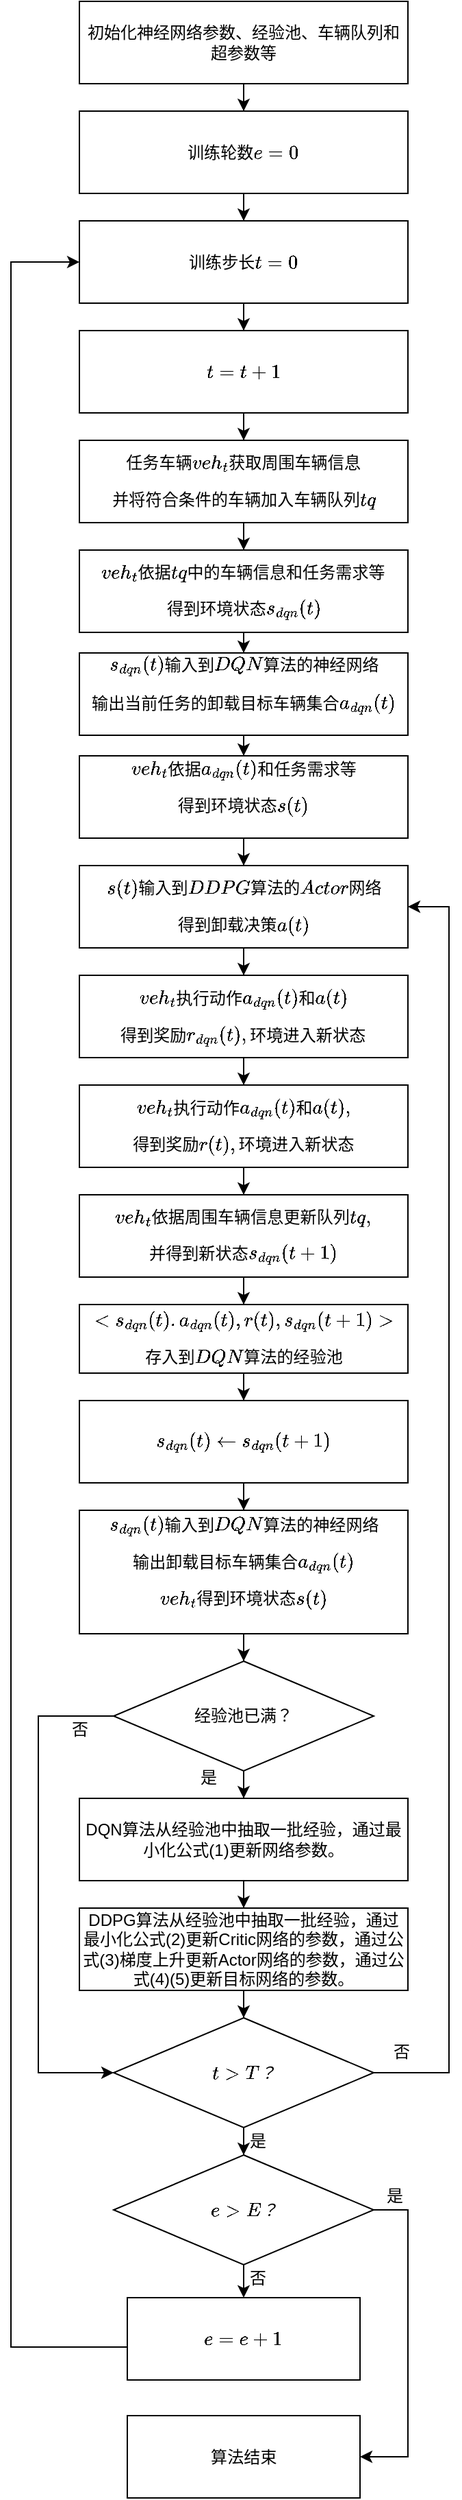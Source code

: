 <mxfile version="21.1.1" type="github">
  <diagram name="第 1 页" id="EVr2FbUu_5whW3HEHd_x">
    <mxGraphModel dx="1434" dy="774" grid="1" gridSize="10" guides="1" tooltips="1" connect="1" arrows="1" fold="1" page="1" pageScale="1" pageWidth="827" pageHeight="1169" math="1" shadow="0">
      <root>
        <mxCell id="0" />
        <mxCell id="1" parent="0" />
        <mxCell id="bQ_3Dq-dYB9fH8gbYfWu-5" value="" style="edgeStyle=orthogonalEdgeStyle;rounded=0;orthogonalLoop=1;jettySize=auto;html=1;" edge="1" parent="1" source="bQ_3Dq-dYB9fH8gbYfWu-1" target="bQ_3Dq-dYB9fH8gbYfWu-4">
          <mxGeometry relative="1" as="geometry" />
        </mxCell>
        <mxCell id="bQ_3Dq-dYB9fH8gbYfWu-1" value="&lt;font style=&quot;font-size: 12px;&quot;&gt;初始化神经网络参数、经验池、车辆队列和超参数等&lt;/font&gt;" style="rounded=0;whiteSpace=wrap;html=1;" vertex="1" parent="1">
          <mxGeometry x="320" y="80" width="240" height="60" as="geometry" />
        </mxCell>
        <mxCell id="bQ_3Dq-dYB9fH8gbYfWu-7" value="" style="edgeStyle=orthogonalEdgeStyle;rounded=0;orthogonalLoop=1;jettySize=auto;html=1;" edge="1" parent="1" source="bQ_3Dq-dYB9fH8gbYfWu-4" target="bQ_3Dq-dYB9fH8gbYfWu-6">
          <mxGeometry relative="1" as="geometry" />
        </mxCell>
        <mxCell id="bQ_3Dq-dYB9fH8gbYfWu-4" value="$$训练轮数e=0$$" style="rounded=0;whiteSpace=wrap;html=1;" vertex="1" parent="1">
          <mxGeometry x="320" y="160" width="240" height="60" as="geometry" />
        </mxCell>
        <mxCell id="bQ_3Dq-dYB9fH8gbYfWu-9" value="" style="edgeStyle=orthogonalEdgeStyle;rounded=0;orthogonalLoop=1;jettySize=auto;html=1;" edge="1" parent="1" source="bQ_3Dq-dYB9fH8gbYfWu-6" target="bQ_3Dq-dYB9fH8gbYfWu-8">
          <mxGeometry relative="1" as="geometry" />
        </mxCell>
        <mxCell id="bQ_3Dq-dYB9fH8gbYfWu-6" value="$$训练步长t=0$$" style="rounded=0;whiteSpace=wrap;html=1;" vertex="1" parent="1">
          <mxGeometry x="320" y="240" width="240" height="60" as="geometry" />
        </mxCell>
        <mxCell id="bQ_3Dq-dYB9fH8gbYfWu-11" value="" style="edgeStyle=orthogonalEdgeStyle;rounded=0;orthogonalLoop=1;jettySize=auto;html=1;" edge="1" parent="1" source="bQ_3Dq-dYB9fH8gbYfWu-8" target="bQ_3Dq-dYB9fH8gbYfWu-10">
          <mxGeometry relative="1" as="geometry" />
        </mxCell>
        <mxCell id="bQ_3Dq-dYB9fH8gbYfWu-8" value="$$t=t+1$$" style="rounded=0;whiteSpace=wrap;html=1;" vertex="1" parent="1">
          <mxGeometry x="320" y="320" width="240" height="60" as="geometry" />
        </mxCell>
        <mxCell id="bQ_3Dq-dYB9fH8gbYfWu-13" value="" style="edgeStyle=orthogonalEdgeStyle;rounded=0;orthogonalLoop=1;jettySize=auto;html=1;" edge="1" parent="1" source="bQ_3Dq-dYB9fH8gbYfWu-10" target="bQ_3Dq-dYB9fH8gbYfWu-12">
          <mxGeometry relative="1" as="geometry" />
        </mxCell>
        <mxCell id="bQ_3Dq-dYB9fH8gbYfWu-10" value="&lt;div&gt;$$任务车辆veh_t获取周围车辆信息$$&lt;/div&gt;&lt;div&gt;$$并将符合条件的车辆加入车辆队列tq$$&lt;/div&gt;" style="rounded=0;whiteSpace=wrap;html=1;" vertex="1" parent="1">
          <mxGeometry x="320" y="400" width="240" height="60" as="geometry" />
        </mxCell>
        <mxCell id="bQ_3Dq-dYB9fH8gbYfWu-15" value="" style="edgeStyle=orthogonalEdgeStyle;rounded=0;orthogonalLoop=1;jettySize=auto;html=1;" edge="1" parent="1" source="bQ_3Dq-dYB9fH8gbYfWu-12" target="bQ_3Dq-dYB9fH8gbYfWu-14">
          <mxGeometry relative="1" as="geometry" />
        </mxCell>
        <mxCell id="bQ_3Dq-dYB9fH8gbYfWu-12" value="&lt;div&gt;$$veh_t依据tq中的车辆信息和任务需求等$$&lt;/div&gt;&lt;div&gt;$$得到环境状态s_{dqn}(t)$$&lt;/div&gt;" style="rounded=0;whiteSpace=wrap;html=1;" vertex="1" parent="1">
          <mxGeometry x="320" y="480" width="240" height="60" as="geometry" />
        </mxCell>
        <mxCell id="bQ_3Dq-dYB9fH8gbYfWu-17" value="" style="edgeStyle=orthogonalEdgeStyle;rounded=0;orthogonalLoop=1;jettySize=auto;html=1;" edge="1" parent="1" source="bQ_3Dq-dYB9fH8gbYfWu-14" target="bQ_3Dq-dYB9fH8gbYfWu-16">
          <mxGeometry relative="1" as="geometry" />
        </mxCell>
        <mxCell id="bQ_3Dq-dYB9fH8gbYfWu-14" value="&lt;div&gt;$$s_{dqn}(t)输入到DQN算法的神经网络$$&lt;/div&gt;&lt;div&gt;$$输出当前任务的卸载目标车辆集合a_{dqn}(t)$$&lt;br&gt;&lt;/div&gt;" style="rounded=0;whiteSpace=wrap;html=1;" vertex="1" parent="1">
          <mxGeometry x="320" y="555" width="240" height="60" as="geometry" />
        </mxCell>
        <mxCell id="bQ_3Dq-dYB9fH8gbYfWu-19" value="" style="edgeStyle=orthogonalEdgeStyle;rounded=0;orthogonalLoop=1;jettySize=auto;html=1;" edge="1" parent="1" source="bQ_3Dq-dYB9fH8gbYfWu-16" target="bQ_3Dq-dYB9fH8gbYfWu-18">
          <mxGeometry relative="1" as="geometry" />
        </mxCell>
        <mxCell id="bQ_3Dq-dYB9fH8gbYfWu-16" value="&lt;div&gt;$$veh_t依据a_{dqn}(t)和任务需求等$$&lt;/div&gt;&lt;div&gt;$$得到环境状态s(t)$$&lt;br&gt;&lt;/div&gt;" style="rounded=0;whiteSpace=wrap;html=1;" vertex="1" parent="1">
          <mxGeometry x="320" y="630" width="240" height="60" as="geometry" />
        </mxCell>
        <mxCell id="bQ_3Dq-dYB9fH8gbYfWu-21" value="" style="edgeStyle=orthogonalEdgeStyle;rounded=0;orthogonalLoop=1;jettySize=auto;html=1;" edge="1" parent="1" source="bQ_3Dq-dYB9fH8gbYfWu-18" target="bQ_3Dq-dYB9fH8gbYfWu-20">
          <mxGeometry relative="1" as="geometry" />
        </mxCell>
        <mxCell id="bQ_3Dq-dYB9fH8gbYfWu-18" value="&lt;div&gt;&lt;br&gt;&lt;/div&gt;&lt;div&gt;$$s(t)输入到DDPG算法的Actor网络$$&lt;/div&gt;&lt;div&gt;$$得到卸载决策a(t)$$&lt;br&gt;&lt;/div&gt;" style="rounded=0;whiteSpace=wrap;html=1;" vertex="1" parent="1">
          <mxGeometry x="320" y="710" width="240" height="60" as="geometry" />
        </mxCell>
        <mxCell id="bQ_3Dq-dYB9fH8gbYfWu-23" value="" style="edgeStyle=orthogonalEdgeStyle;rounded=0;orthogonalLoop=1;jettySize=auto;html=1;" edge="1" parent="1" source="bQ_3Dq-dYB9fH8gbYfWu-20" target="bQ_3Dq-dYB9fH8gbYfWu-22">
          <mxGeometry relative="1" as="geometry" />
        </mxCell>
        <mxCell id="bQ_3Dq-dYB9fH8gbYfWu-20" value="&lt;div&gt;&lt;br&gt;&lt;/div&gt;&lt;div&gt;$$veh_t执行动作a_{dqn}(t)和a(t)$$&lt;/div&gt;&lt;div&gt;$$得到奖励r_{dqn}(t),环境进入新状态$$&lt;br&gt;&lt;/div&gt;" style="rounded=0;whiteSpace=wrap;html=1;" vertex="1" parent="1">
          <mxGeometry x="320" y="790" width="240" height="60" as="geometry" />
        </mxCell>
        <mxCell id="bQ_3Dq-dYB9fH8gbYfWu-25" value="" style="edgeStyle=orthogonalEdgeStyle;rounded=0;orthogonalLoop=1;jettySize=auto;html=1;" edge="1" parent="1" source="bQ_3Dq-dYB9fH8gbYfWu-22" target="bQ_3Dq-dYB9fH8gbYfWu-24">
          <mxGeometry relative="1" as="geometry" />
        </mxCell>
        <mxCell id="bQ_3Dq-dYB9fH8gbYfWu-22" value="&lt;div&gt;&lt;br&gt;&lt;/div&gt;&lt;div&gt;$$veh_t执行动作a_{dqn}(t)和a(t),$$&lt;/div&gt;&lt;div&gt;$$得到奖励r(t),环境进入新状态$$&lt;br&gt;&lt;/div&gt;" style="rounded=0;whiteSpace=wrap;html=1;" vertex="1" parent="1">
          <mxGeometry x="320" y="870" width="240" height="60" as="geometry" />
        </mxCell>
        <mxCell id="bQ_3Dq-dYB9fH8gbYfWu-31" value="" style="edgeStyle=orthogonalEdgeStyle;rounded=0;orthogonalLoop=1;jettySize=auto;html=1;" edge="1" parent="1" source="bQ_3Dq-dYB9fH8gbYfWu-24" target="bQ_3Dq-dYB9fH8gbYfWu-30">
          <mxGeometry relative="1" as="geometry" />
        </mxCell>
        <mxCell id="bQ_3Dq-dYB9fH8gbYfWu-24" value="&lt;div&gt;&lt;br&gt;&lt;/div&gt;&lt;div&gt;$$veh_t依据周围车辆信息更新队列tq,$$&lt;/div&gt;&lt;div&gt;$$并得到新状态s_{dqn}(t+1)$$&lt;br&gt;&lt;/div&gt;" style="rounded=0;whiteSpace=wrap;html=1;" vertex="1" parent="1">
          <mxGeometry x="320" y="950" width="240" height="60" as="geometry" />
        </mxCell>
        <mxCell id="bQ_3Dq-dYB9fH8gbYfWu-46" value="" style="edgeStyle=orthogonalEdgeStyle;rounded=0;orthogonalLoop=1;jettySize=auto;html=1;" edge="1" parent="1" source="bQ_3Dq-dYB9fH8gbYfWu-27" target="bQ_3Dq-dYB9fH8gbYfWu-36">
          <mxGeometry relative="1" as="geometry" />
        </mxCell>
        <mxCell id="bQ_3Dq-dYB9fH8gbYfWu-27" value="&lt;br&gt;&lt;div&gt;$$s_{dqn}(t) \leftarrow s_{dqn}(t+1)$$&lt;br&gt;&lt;/div&gt;" style="rounded=0;whiteSpace=wrap;html=1;" vertex="1" parent="1">
          <mxGeometry x="320" y="1100" width="240" height="60" as="geometry" />
        </mxCell>
        <mxCell id="bQ_3Dq-dYB9fH8gbYfWu-32" value="" style="edgeStyle=orthogonalEdgeStyle;rounded=0;orthogonalLoop=1;jettySize=auto;html=1;" edge="1" parent="1" source="bQ_3Dq-dYB9fH8gbYfWu-30" target="bQ_3Dq-dYB9fH8gbYfWu-27">
          <mxGeometry relative="1" as="geometry" />
        </mxCell>
        <mxCell id="bQ_3Dq-dYB9fH8gbYfWu-30" value="&lt;div&gt;&lt;br&gt;&lt;/div&gt;&lt;div&gt;$$&amp;lt;s_{dqn}(t).a_{dqn}(t),r(t),s_{dqn}(t+1)&amp;gt;$$&lt;/div&gt;&lt;div&gt;$$存入到DQN算法的经验池$$&lt;/div&gt;&lt;div&gt;&lt;br&gt;&lt;/div&gt;" style="rounded=0;whiteSpace=wrap;html=1;" vertex="1" parent="1">
          <mxGeometry x="320" y="1030" width="240" height="50" as="geometry" />
        </mxCell>
        <mxCell id="bQ_3Dq-dYB9fH8gbYfWu-42" value="" style="edgeStyle=orthogonalEdgeStyle;rounded=0;orthogonalLoop=1;jettySize=auto;html=1;" edge="1" parent="1" source="bQ_3Dq-dYB9fH8gbYfWu-36" target="bQ_3Dq-dYB9fH8gbYfWu-41">
          <mxGeometry relative="1" as="geometry" />
        </mxCell>
        <mxCell id="bQ_3Dq-dYB9fH8gbYfWu-36" value="&lt;div&gt;$$s_{dqn}(t)输入到DQN算法的神经网络$$&lt;/div&gt;&lt;div&gt;$$输出卸载目标车辆集合a_{dqn}(t)$$&lt;/div&gt;&lt;div&gt;$$veh_t得到环境状态s(t)$$&lt;br&gt;&lt;/div&gt;" style="rounded=0;whiteSpace=wrap;html=1;" vertex="1" parent="1">
          <mxGeometry x="320" y="1180" width="240" height="90" as="geometry" />
        </mxCell>
        <mxCell id="bQ_3Dq-dYB9fH8gbYfWu-44" value="" style="edgeStyle=orthogonalEdgeStyle;rounded=0;orthogonalLoop=1;jettySize=auto;html=1;" edge="1" parent="1" source="bQ_3Dq-dYB9fH8gbYfWu-41" target="bQ_3Dq-dYB9fH8gbYfWu-43">
          <mxGeometry relative="1" as="geometry" />
        </mxCell>
        <mxCell id="bQ_3Dq-dYB9fH8gbYfWu-53" style="edgeStyle=orthogonalEdgeStyle;rounded=0;orthogonalLoop=1;jettySize=auto;html=1;exitX=0;exitY=0.5;exitDx=0;exitDy=0;entryX=0;entryY=0.5;entryDx=0;entryDy=0;" edge="1" parent="1" source="bQ_3Dq-dYB9fH8gbYfWu-41" target="bQ_3Dq-dYB9fH8gbYfWu-52">
          <mxGeometry relative="1" as="geometry">
            <Array as="points">
              <mxPoint x="290" y="1330" />
              <mxPoint x="290" y="1590" />
            </Array>
          </mxGeometry>
        </mxCell>
        <mxCell id="bQ_3Dq-dYB9fH8gbYfWu-41" value="&lt;font face=&quot;宋体&quot;&gt;经验池已满&lt;/font&gt;？" style="rhombus;whiteSpace=wrap;html=1;" vertex="1" parent="1">
          <mxGeometry x="345" y="1290" width="190" height="80" as="geometry" />
        </mxCell>
        <mxCell id="bQ_3Dq-dYB9fH8gbYfWu-49" value="" style="edgeStyle=orthogonalEdgeStyle;rounded=0;orthogonalLoop=1;jettySize=auto;html=1;" edge="1" parent="1" source="bQ_3Dq-dYB9fH8gbYfWu-43" target="bQ_3Dq-dYB9fH8gbYfWu-48">
          <mxGeometry relative="1" as="geometry" />
        </mxCell>
        <mxCell id="bQ_3Dq-dYB9fH8gbYfWu-43" value="DQN算法从经验池中抽取一批经验，通过最小化公式(1)更新网络参数。" style="whiteSpace=wrap;html=1;" vertex="1" parent="1">
          <mxGeometry x="320" y="1390" width="240" height="60" as="geometry" />
        </mxCell>
        <mxCell id="bQ_3Dq-dYB9fH8gbYfWu-45" value="是" style="text;html=1;align=center;verticalAlign=middle;resizable=0;points=[];autosize=1;strokeColor=none;fillColor=none;" vertex="1" parent="1">
          <mxGeometry x="394" y="1360" width="40" height="30" as="geometry" />
        </mxCell>
        <mxCell id="bQ_3Dq-dYB9fH8gbYfWu-59" value="" style="edgeStyle=orthogonalEdgeStyle;rounded=0;orthogonalLoop=1;jettySize=auto;html=1;" edge="1" parent="1" source="bQ_3Dq-dYB9fH8gbYfWu-48" target="bQ_3Dq-dYB9fH8gbYfWu-52">
          <mxGeometry relative="1" as="geometry" />
        </mxCell>
        <mxCell id="bQ_3Dq-dYB9fH8gbYfWu-48" value="DDPG算法从经验池中抽取一批经验，通过最小化公式(2)更新Critic网络的参数，通过公式(3)梯度上升更新Actor网络的参数，通过公式(4)(5)更新目标网络的参数。" style="whiteSpace=wrap;html=1;" vertex="1" parent="1">
          <mxGeometry x="320" y="1470" width="240" height="60" as="geometry" />
        </mxCell>
        <mxCell id="bQ_3Dq-dYB9fH8gbYfWu-55" style="edgeStyle=orthogonalEdgeStyle;rounded=0;orthogonalLoop=1;jettySize=auto;html=1;entryX=1;entryY=0.5;entryDx=0;entryDy=0;" edge="1" parent="1" source="bQ_3Dq-dYB9fH8gbYfWu-52" target="bQ_3Dq-dYB9fH8gbYfWu-18">
          <mxGeometry relative="1" as="geometry">
            <Array as="points">
              <mxPoint x="590" y="1590" />
              <mxPoint x="590" y="740" />
            </Array>
          </mxGeometry>
        </mxCell>
        <mxCell id="bQ_3Dq-dYB9fH8gbYfWu-58" value="" style="edgeStyle=orthogonalEdgeStyle;rounded=0;orthogonalLoop=1;jettySize=auto;html=1;" edge="1" parent="1" source="bQ_3Dq-dYB9fH8gbYfWu-52" target="bQ_3Dq-dYB9fH8gbYfWu-57">
          <mxGeometry relative="1" as="geometry" />
        </mxCell>
        <mxCell id="bQ_3Dq-dYB9fH8gbYfWu-52" value="$$t&amp;gt;T？$$" style="rhombus;whiteSpace=wrap;html=1;" vertex="1" parent="1">
          <mxGeometry x="345" y="1550" width="190" height="80" as="geometry" />
        </mxCell>
        <mxCell id="bQ_3Dq-dYB9fH8gbYfWu-54" value="否" style="text;html=1;align=center;verticalAlign=middle;resizable=0;points=[];autosize=1;strokeColor=none;fillColor=none;" vertex="1" parent="1">
          <mxGeometry x="300" y="1325" width="40" height="30" as="geometry" />
        </mxCell>
        <mxCell id="bQ_3Dq-dYB9fH8gbYfWu-56" value="否" style="text;html=1;align=center;verticalAlign=middle;resizable=0;points=[];autosize=1;strokeColor=none;fillColor=none;" vertex="1" parent="1">
          <mxGeometry x="535" y="1560" width="40" height="30" as="geometry" />
        </mxCell>
        <mxCell id="bQ_3Dq-dYB9fH8gbYfWu-62" value="" style="edgeStyle=orthogonalEdgeStyle;rounded=0;orthogonalLoop=1;jettySize=auto;html=1;" edge="1" parent="1" source="bQ_3Dq-dYB9fH8gbYfWu-57" target="bQ_3Dq-dYB9fH8gbYfWu-61">
          <mxGeometry relative="1" as="geometry" />
        </mxCell>
        <mxCell id="bQ_3Dq-dYB9fH8gbYfWu-69" style="edgeStyle=orthogonalEdgeStyle;rounded=0;orthogonalLoop=1;jettySize=auto;html=1;entryX=1;entryY=0.5;entryDx=0;entryDy=0;" edge="1" parent="1" source="bQ_3Dq-dYB9fH8gbYfWu-57" target="bQ_3Dq-dYB9fH8gbYfWu-67">
          <mxGeometry relative="1" as="geometry">
            <Array as="points">
              <mxPoint x="560" y="1690" />
              <mxPoint x="560" y="1870" />
            </Array>
          </mxGeometry>
        </mxCell>
        <mxCell id="bQ_3Dq-dYB9fH8gbYfWu-57" value="$$e&amp;gt;E？$$" style="rhombus;whiteSpace=wrap;html=1;" vertex="1" parent="1">
          <mxGeometry x="345" y="1650" width="190" height="80" as="geometry" />
        </mxCell>
        <mxCell id="bQ_3Dq-dYB9fH8gbYfWu-60" value="是" style="text;html=1;align=center;verticalAlign=middle;resizable=0;points=[];autosize=1;strokeColor=none;fillColor=none;" vertex="1" parent="1">
          <mxGeometry x="430" y="1625" width="40" height="30" as="geometry" />
        </mxCell>
        <mxCell id="bQ_3Dq-dYB9fH8gbYfWu-64" style="edgeStyle=orthogonalEdgeStyle;rounded=0;orthogonalLoop=1;jettySize=auto;html=1;" edge="1" parent="1" source="bQ_3Dq-dYB9fH8gbYfWu-61" target="bQ_3Dq-dYB9fH8gbYfWu-6">
          <mxGeometry relative="1" as="geometry">
            <Array as="points">
              <mxPoint x="270" y="1790" />
              <mxPoint x="270" y="270" />
            </Array>
          </mxGeometry>
        </mxCell>
        <mxCell id="bQ_3Dq-dYB9fH8gbYfWu-61" value="$$e=e+1$$" style="whiteSpace=wrap;html=1;" vertex="1" parent="1">
          <mxGeometry x="355" y="1754" width="170" height="60" as="geometry" />
        </mxCell>
        <mxCell id="bQ_3Dq-dYB9fH8gbYfWu-63" value="否" style="text;html=1;align=center;verticalAlign=middle;resizable=0;points=[];autosize=1;strokeColor=none;fillColor=none;" vertex="1" parent="1">
          <mxGeometry x="430" y="1725" width="40" height="30" as="geometry" />
        </mxCell>
        <mxCell id="bQ_3Dq-dYB9fH8gbYfWu-67" value="$$算法结束$$" style="whiteSpace=wrap;html=1;" vertex="1" parent="1">
          <mxGeometry x="355" y="1840" width="170" height="60" as="geometry" />
        </mxCell>
        <mxCell id="bQ_3Dq-dYB9fH8gbYfWu-70" value="是" style="text;html=1;align=center;verticalAlign=middle;resizable=0;points=[];autosize=1;strokeColor=none;fillColor=none;" vertex="1" parent="1">
          <mxGeometry x="530" y="1665" width="40" height="30" as="geometry" />
        </mxCell>
      </root>
    </mxGraphModel>
  </diagram>
</mxfile>
